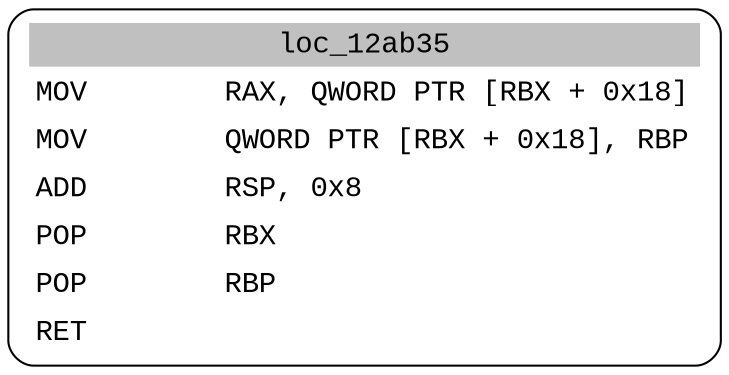 digraph asm_graph {
1941 [
shape="Mrecord" fontname="Courier New"label =<<table border="0" cellborder="0" cellpadding="3"><tr><td align="center" colspan="2" bgcolor="grey">loc_12ab35</td></tr><tr><td align="left">MOV        RAX, QWORD PTR [RBX + 0x18]</td></tr><tr><td align="left">MOV        QWORD PTR [RBX + 0x18], RBP</td></tr><tr><td align="left">ADD        RSP, 0x8</td></tr><tr><td align="left">POP        RBX</td></tr><tr><td align="left">POP        RBP</td></tr><tr><td align="left">RET        </td></tr></table>> ];
}